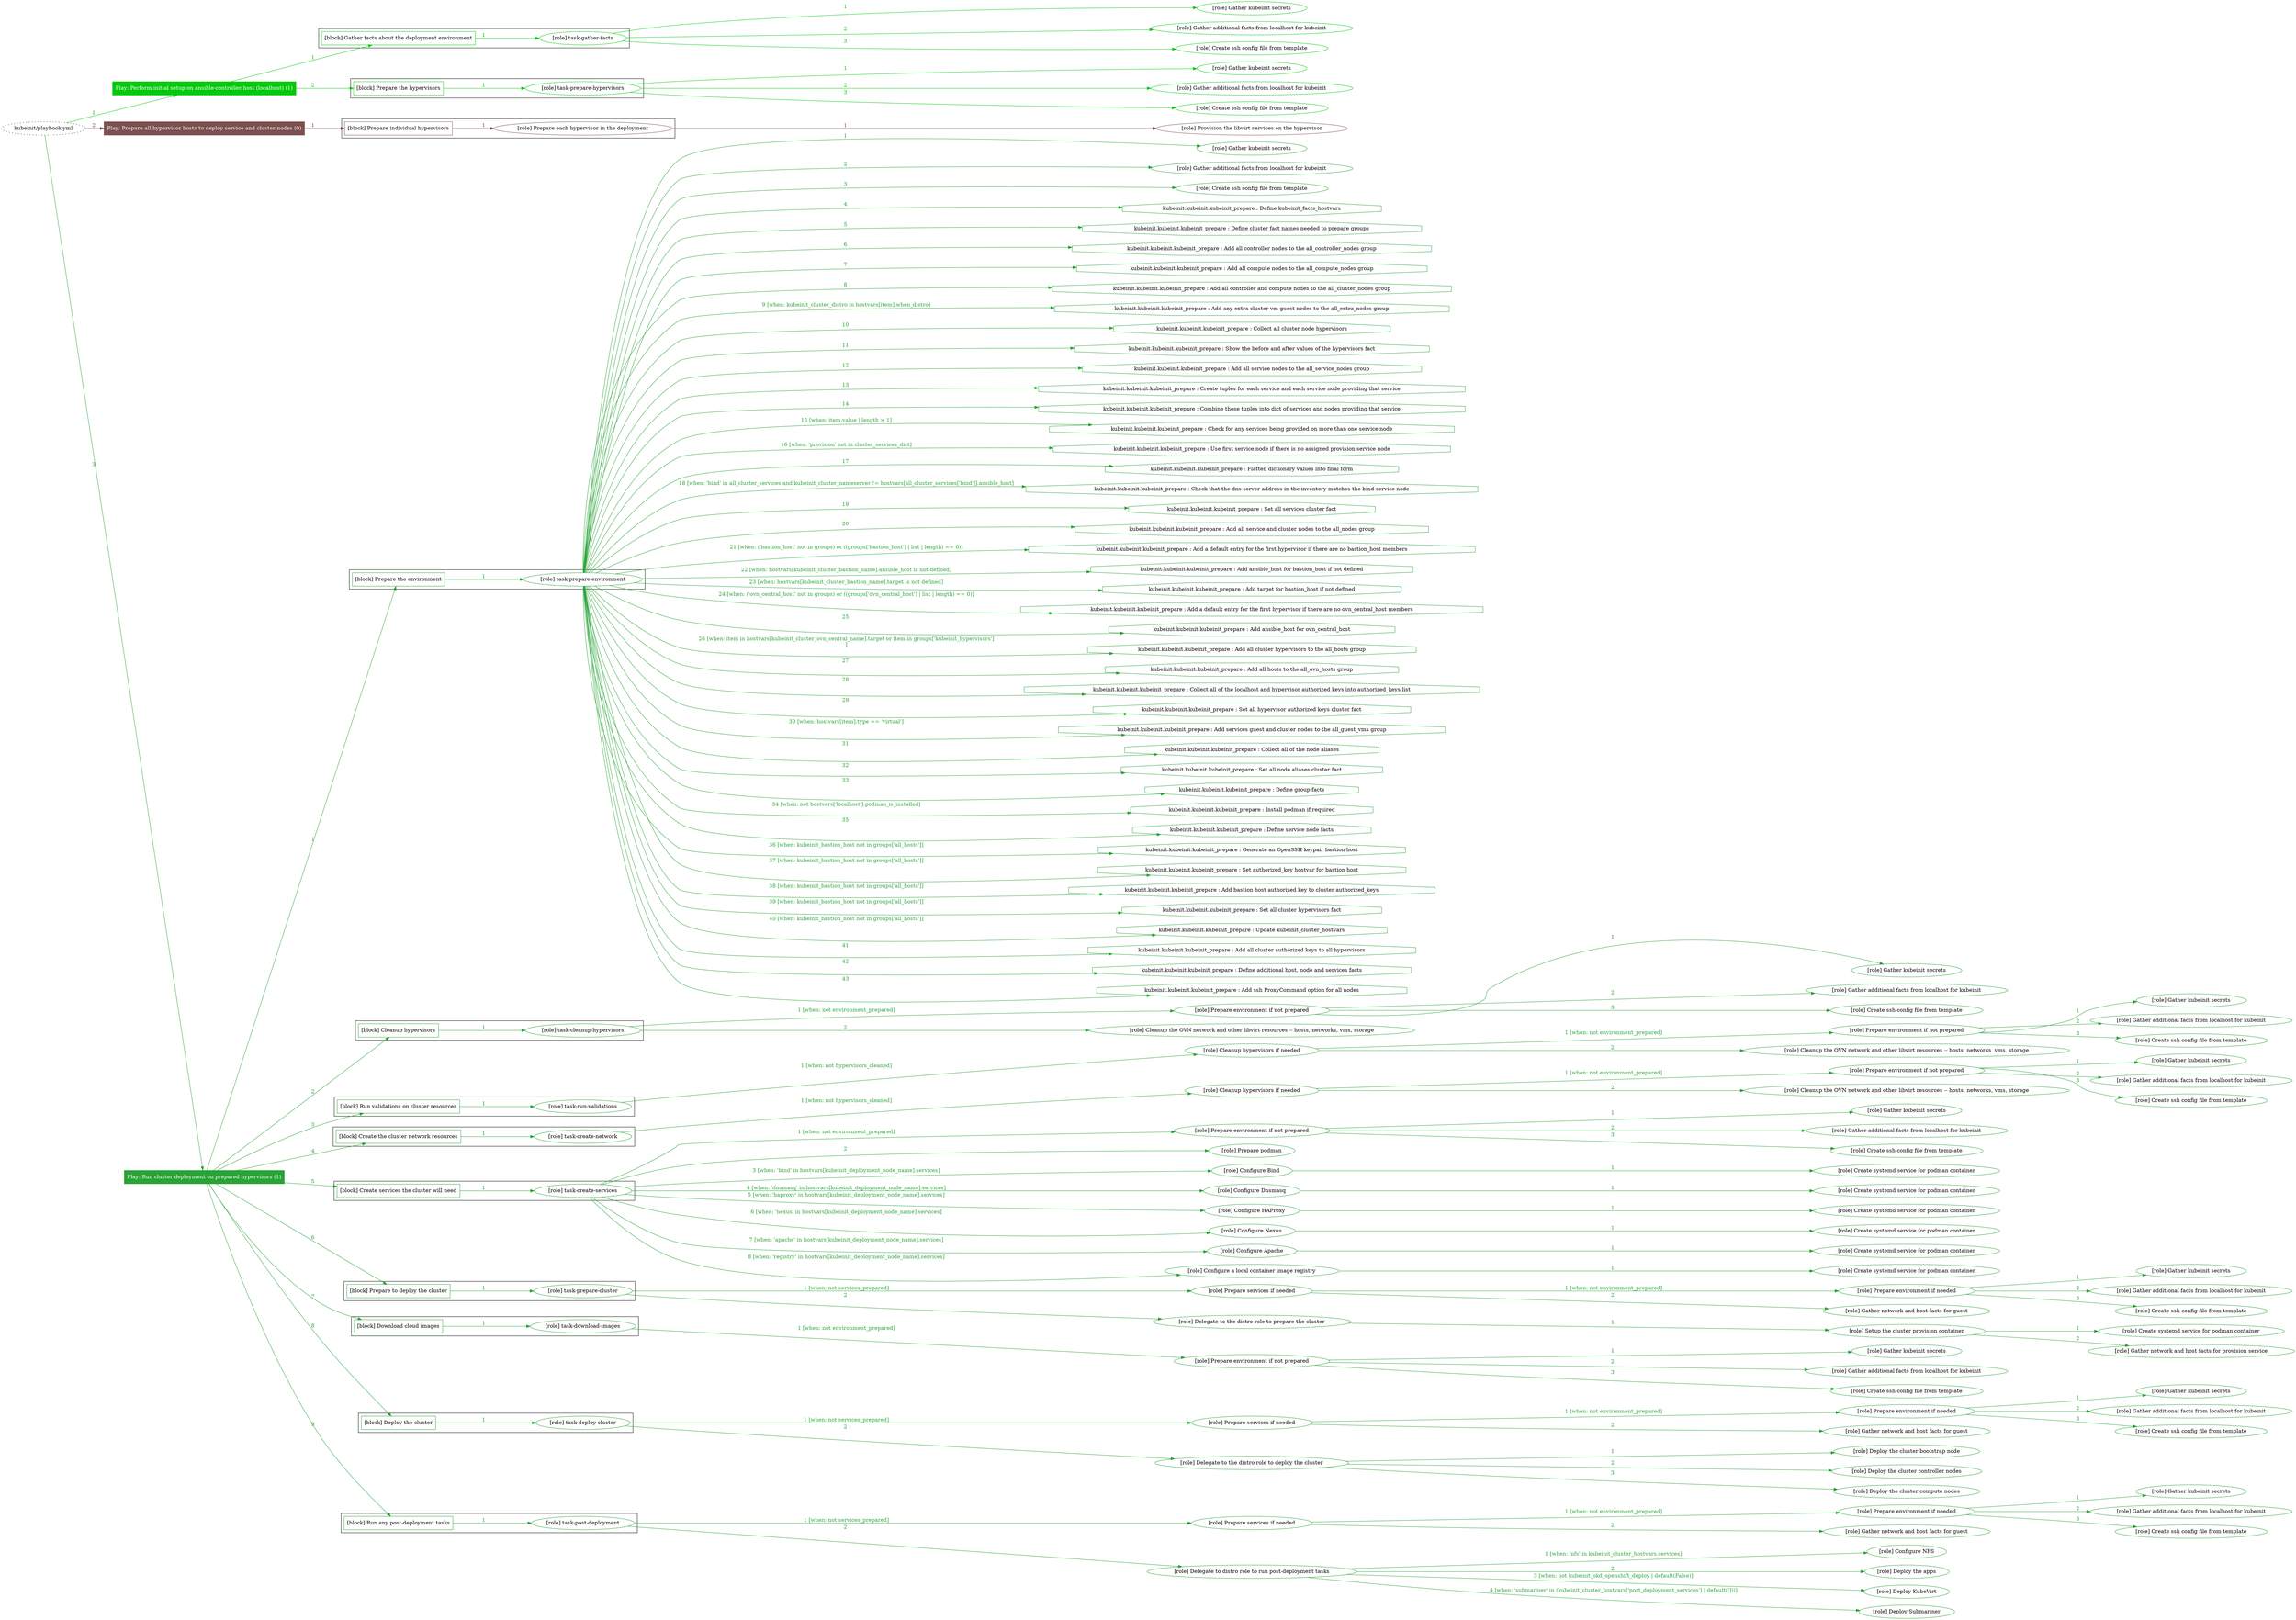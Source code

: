 digraph {
	graph [concentrate=true ordering=in rankdir=LR ratio=fill]
	edge [esep=5 sep=10]
	"kubeinit/playbook.yml" [URL="/home/runner/work/kubeinit/kubeinit/kubeinit/playbook.yml" id=playbook_bb79443c style=dotted]
	play_ca0a97fa [label="Play: Perform initial setup on ansible-controller host (localhost) (1)" URL="/home/runner/work/kubeinit/kubeinit/kubeinit/playbook.yml" color="#03c90c" fontcolor="#ffffff" id=play_ca0a97fa shape=box style=filled tooltip=localhost]
	"kubeinit/playbook.yml" -> play_ca0a97fa [label="1 " color="#03c90c" fontcolor="#03c90c" id=edge_70c64264 labeltooltip="1 " tooltip="1 "]
	subgraph "Gather kubeinit secrets" {
		role_e8d6bae4 [label="[role] Gather kubeinit secrets" URL="/home/runner/.ansible/collections/ansible_collections/kubeinit/kubeinit/roles/kubeinit_prepare/tasks/gather_kubeinit_facts.yml" color="#03c90c" id=role_e8d6bae4 tooltip="Gather kubeinit secrets"]
	}
	subgraph "Gather additional facts from localhost for kubeinit" {
		role_1bc32e95 [label="[role] Gather additional facts from localhost for kubeinit" URL="/home/runner/.ansible/collections/ansible_collections/kubeinit/kubeinit/roles/kubeinit_prepare/tasks/gather_kubeinit_facts.yml" color="#03c90c" id=role_1bc32e95 tooltip="Gather additional facts from localhost for kubeinit"]
	}
	subgraph "Create ssh config file from template" {
		role_bf62ed60 [label="[role] Create ssh config file from template" URL="/home/runner/.ansible/collections/ansible_collections/kubeinit/kubeinit/roles/kubeinit_prepare/tasks/gather_kubeinit_facts.yml" color="#03c90c" id=role_bf62ed60 tooltip="Create ssh config file from template"]
	}
	subgraph "task-gather-facts" {
		role_4476f1de [label="[role] task-gather-facts" URL="/home/runner/work/kubeinit/kubeinit/kubeinit/playbook.yml" color="#03c90c" id=role_4476f1de tooltip="task-gather-facts"]
		role_4476f1de -> role_e8d6bae4 [label="1 " color="#03c90c" fontcolor="#03c90c" id=edge_64500d91 labeltooltip="1 " tooltip="1 "]
		role_4476f1de -> role_1bc32e95 [label="2 " color="#03c90c" fontcolor="#03c90c" id=edge_0e1293d3 labeltooltip="2 " tooltip="2 "]
		role_4476f1de -> role_bf62ed60 [label="3 " color="#03c90c" fontcolor="#03c90c" id=edge_8d3e4b2b labeltooltip="3 " tooltip="3 "]
	}
	subgraph "Gather kubeinit secrets" {
		role_ce975d6d [label="[role] Gather kubeinit secrets" URL="/home/runner/.ansible/collections/ansible_collections/kubeinit/kubeinit/roles/kubeinit_prepare/tasks/gather_kubeinit_facts.yml" color="#03c90c" id=role_ce975d6d tooltip="Gather kubeinit secrets"]
	}
	subgraph "Gather additional facts from localhost for kubeinit" {
		role_754138e7 [label="[role] Gather additional facts from localhost for kubeinit" URL="/home/runner/.ansible/collections/ansible_collections/kubeinit/kubeinit/roles/kubeinit_prepare/tasks/gather_kubeinit_facts.yml" color="#03c90c" id=role_754138e7 tooltip="Gather additional facts from localhost for kubeinit"]
	}
	subgraph "Create ssh config file from template" {
		role_133dda3e [label="[role] Create ssh config file from template" URL="/home/runner/.ansible/collections/ansible_collections/kubeinit/kubeinit/roles/kubeinit_prepare/tasks/gather_kubeinit_facts.yml" color="#03c90c" id=role_133dda3e tooltip="Create ssh config file from template"]
	}
	subgraph "task-prepare-hypervisors" {
		role_0b2186ca [label="[role] task-prepare-hypervisors" URL="/home/runner/work/kubeinit/kubeinit/kubeinit/playbook.yml" color="#03c90c" id=role_0b2186ca tooltip="task-prepare-hypervisors"]
		role_0b2186ca -> role_ce975d6d [label="1 " color="#03c90c" fontcolor="#03c90c" id=edge_99da197f labeltooltip="1 " tooltip="1 "]
		role_0b2186ca -> role_754138e7 [label="2 " color="#03c90c" fontcolor="#03c90c" id=edge_327ec69e labeltooltip="2 " tooltip="2 "]
		role_0b2186ca -> role_133dda3e [label="3 " color="#03c90c" fontcolor="#03c90c" id=edge_14ff13fd labeltooltip="3 " tooltip="3 "]
	}
	subgraph "Play: Perform initial setup on ansible-controller host (localhost) (1)" {
		play_ca0a97fa -> block_373a44e6 [label=1 color="#03c90c" fontcolor="#03c90c" id=edge_23a1fc42 labeltooltip=1 tooltip=1]
		subgraph cluster_block_373a44e6 {
			block_373a44e6 [label="[block] Gather facts about the deployment environment" URL="/home/runner/work/kubeinit/kubeinit/kubeinit/playbook.yml" color="#03c90c" id=block_373a44e6 labeltooltip="Gather facts about the deployment environment" shape=box tooltip="Gather facts about the deployment environment"]
			block_373a44e6 -> role_4476f1de [label="1 " color="#03c90c" fontcolor="#03c90c" id=edge_d0647aad labeltooltip="1 " tooltip="1 "]
		}
		play_ca0a97fa -> block_36c3c0e8 [label=2 color="#03c90c" fontcolor="#03c90c" id=edge_3f060d63 labeltooltip=2 tooltip=2]
		subgraph cluster_block_36c3c0e8 {
			block_36c3c0e8 [label="[block] Prepare the hypervisors" URL="/home/runner/work/kubeinit/kubeinit/kubeinit/playbook.yml" color="#03c90c" id=block_36c3c0e8 labeltooltip="Prepare the hypervisors" shape=box tooltip="Prepare the hypervisors"]
			block_36c3c0e8 -> role_0b2186ca [label="1 " color="#03c90c" fontcolor="#03c90c" id=edge_19b0890c labeltooltip="1 " tooltip="1 "]
		}
	}
	play_fef4d386 [label="Play: Prepare all hypervisor hosts to deploy service and cluster nodes (0)" URL="/home/runner/work/kubeinit/kubeinit/kubeinit/playbook.yml" color="#7d4f4f" fontcolor="#ffffff" id=play_fef4d386 shape=box style=filled tooltip="Play: Prepare all hypervisor hosts to deploy service and cluster nodes (0)"]
	"kubeinit/playbook.yml" -> play_fef4d386 [label="2 " color="#7d4f4f" fontcolor="#7d4f4f" id=edge_1953546e labeltooltip="2 " tooltip="2 "]
	subgraph "Provision the libvirt services on the hypervisor" {
		role_205f75df [label="[role] Provision the libvirt services on the hypervisor" URL="/home/runner/.ansible/collections/ansible_collections/kubeinit/kubeinit/roles/kubeinit_prepare/tasks/prepare_hypervisor.yml" color="#7d4f4f" id=role_205f75df tooltip="Provision the libvirt services on the hypervisor"]
	}
	subgraph "Prepare each hypervisor in the deployment" {
		role_6deb9d93 [label="[role] Prepare each hypervisor in the deployment" URL="/home/runner/work/kubeinit/kubeinit/kubeinit/playbook.yml" color="#7d4f4f" id=role_6deb9d93 tooltip="Prepare each hypervisor in the deployment"]
		role_6deb9d93 -> role_205f75df [label="1 " color="#7d4f4f" fontcolor="#7d4f4f" id=edge_1ddfd036 labeltooltip="1 " tooltip="1 "]
	}
	subgraph "Play: Prepare all hypervisor hosts to deploy service and cluster nodes (0)" {
		play_fef4d386 -> block_e2f98b53 [label=1 color="#7d4f4f" fontcolor="#7d4f4f" id=edge_9d28b926 labeltooltip=1 tooltip=1]
		subgraph cluster_block_e2f98b53 {
			block_e2f98b53 [label="[block] Prepare individual hypervisors" URL="/home/runner/work/kubeinit/kubeinit/kubeinit/playbook.yml" color="#7d4f4f" id=block_e2f98b53 labeltooltip="Prepare individual hypervisors" shape=box tooltip="Prepare individual hypervisors"]
			block_e2f98b53 -> role_6deb9d93 [label="1 " color="#7d4f4f" fontcolor="#7d4f4f" id=edge_364f31d0 labeltooltip="1 " tooltip="1 "]
		}
	}
	play_2838b067 [label="Play: Run cluster deployment on prepared hypervisors (1)" URL="/home/runner/work/kubeinit/kubeinit/kubeinit/playbook.yml" color="#29a336" fontcolor="#ffffff" id=play_2838b067 shape=box style=filled tooltip=localhost]
	"kubeinit/playbook.yml" -> play_2838b067 [label="3 " color="#29a336" fontcolor="#29a336" id=edge_53894003 labeltooltip="3 " tooltip="3 "]
	subgraph "Gather kubeinit secrets" {
		role_79be1536 [label="[role] Gather kubeinit secrets" URL="/home/runner/.ansible/collections/ansible_collections/kubeinit/kubeinit/roles/kubeinit_prepare/tasks/gather_kubeinit_facts.yml" color="#29a336" id=role_79be1536 tooltip="Gather kubeinit secrets"]
	}
	subgraph "Gather additional facts from localhost for kubeinit" {
		role_28f7ffec [label="[role] Gather additional facts from localhost for kubeinit" URL="/home/runner/.ansible/collections/ansible_collections/kubeinit/kubeinit/roles/kubeinit_prepare/tasks/gather_kubeinit_facts.yml" color="#29a336" id=role_28f7ffec tooltip="Gather additional facts from localhost for kubeinit"]
	}
	subgraph "Create ssh config file from template" {
		role_30aa41c0 [label="[role] Create ssh config file from template" URL="/home/runner/.ansible/collections/ansible_collections/kubeinit/kubeinit/roles/kubeinit_prepare/tasks/gather_kubeinit_facts.yml" color="#29a336" id=role_30aa41c0 tooltip="Create ssh config file from template"]
	}
	subgraph "task-prepare-environment" {
		role_13b61aec [label="[role] task-prepare-environment" URL="/home/runner/work/kubeinit/kubeinit/kubeinit/playbook.yml" color="#29a336" id=role_13b61aec tooltip="task-prepare-environment"]
		role_13b61aec -> role_79be1536 [label="1 " color="#29a336" fontcolor="#29a336" id=edge_0c8358fa labeltooltip="1 " tooltip="1 "]
		role_13b61aec -> role_28f7ffec [label="2 " color="#29a336" fontcolor="#29a336" id=edge_5fe3b3c8 labeltooltip="2 " tooltip="2 "]
		role_13b61aec -> role_30aa41c0 [label="3 " color="#29a336" fontcolor="#29a336" id=edge_3ed2dedb labeltooltip="3 " tooltip="3 "]
		task_278a0d9f [label="kubeinit.kubeinit.kubeinit_prepare : Define kubeinit_facts_hostvars" URL="/home/runner/.ansible/collections/ansible_collections/kubeinit/kubeinit/roles/kubeinit_prepare/tasks/main.yml" color="#29a336" id=task_278a0d9f shape=octagon tooltip="kubeinit.kubeinit.kubeinit_prepare : Define kubeinit_facts_hostvars"]
		role_13b61aec -> task_278a0d9f [label="4 " color="#29a336" fontcolor="#29a336" id=edge_6931a3da labeltooltip="4 " tooltip="4 "]
		task_b69be9a4 [label="kubeinit.kubeinit.kubeinit_prepare : Define cluster fact names needed to prepare groups" URL="/home/runner/.ansible/collections/ansible_collections/kubeinit/kubeinit/roles/kubeinit_prepare/tasks/main.yml" color="#29a336" id=task_b69be9a4 shape=octagon tooltip="kubeinit.kubeinit.kubeinit_prepare : Define cluster fact names needed to prepare groups"]
		role_13b61aec -> task_b69be9a4 [label="5 " color="#29a336" fontcolor="#29a336" id=edge_39891ee6 labeltooltip="5 " tooltip="5 "]
		task_30ebb413 [label="kubeinit.kubeinit.kubeinit_prepare : Add all controller nodes to the all_controller_nodes group" URL="/home/runner/.ansible/collections/ansible_collections/kubeinit/kubeinit/roles/kubeinit_prepare/tasks/prepare_groups.yml" color="#29a336" id=task_30ebb413 shape=octagon tooltip="kubeinit.kubeinit.kubeinit_prepare : Add all controller nodes to the all_controller_nodes group"]
		role_13b61aec -> task_30ebb413 [label="6 " color="#29a336" fontcolor="#29a336" id=edge_0f2eda3f labeltooltip="6 " tooltip="6 "]
		task_96862fe0 [label="kubeinit.kubeinit.kubeinit_prepare : Add all compute nodes to the all_compute_nodes group" URL="/home/runner/.ansible/collections/ansible_collections/kubeinit/kubeinit/roles/kubeinit_prepare/tasks/prepare_groups.yml" color="#29a336" id=task_96862fe0 shape=octagon tooltip="kubeinit.kubeinit.kubeinit_prepare : Add all compute nodes to the all_compute_nodes group"]
		role_13b61aec -> task_96862fe0 [label="7 " color="#29a336" fontcolor="#29a336" id=edge_e085f8cb labeltooltip="7 " tooltip="7 "]
		task_9fb05966 [label="kubeinit.kubeinit.kubeinit_prepare : Add all controller and compute nodes to the all_cluster_nodes group" URL="/home/runner/.ansible/collections/ansible_collections/kubeinit/kubeinit/roles/kubeinit_prepare/tasks/prepare_groups.yml" color="#29a336" id=task_9fb05966 shape=octagon tooltip="kubeinit.kubeinit.kubeinit_prepare : Add all controller and compute nodes to the all_cluster_nodes group"]
		role_13b61aec -> task_9fb05966 [label="8 " color="#29a336" fontcolor="#29a336" id=edge_180400ff labeltooltip="8 " tooltip="8 "]
		task_20eff22d [label="kubeinit.kubeinit.kubeinit_prepare : Add any extra cluster vm guest nodes to the all_extra_nodes group" URL="/home/runner/.ansible/collections/ansible_collections/kubeinit/kubeinit/roles/kubeinit_prepare/tasks/prepare_groups.yml" color="#29a336" id=task_20eff22d shape=octagon tooltip="kubeinit.kubeinit.kubeinit_prepare : Add any extra cluster vm guest nodes to the all_extra_nodes group"]
		role_13b61aec -> task_20eff22d [label="9 [when: kubeinit_cluster_distro in hostvars[item].when_distro]" color="#29a336" fontcolor="#29a336" id=edge_d59d2b2d labeltooltip="9 [when: kubeinit_cluster_distro in hostvars[item].when_distro]" tooltip="9 [when: kubeinit_cluster_distro in hostvars[item].when_distro]"]
		task_d2c1ec69 [label="kubeinit.kubeinit.kubeinit_prepare : Collect all cluster node hypervisors" URL="/home/runner/.ansible/collections/ansible_collections/kubeinit/kubeinit/roles/kubeinit_prepare/tasks/prepare_groups.yml" color="#29a336" id=task_d2c1ec69 shape=octagon tooltip="kubeinit.kubeinit.kubeinit_prepare : Collect all cluster node hypervisors"]
		role_13b61aec -> task_d2c1ec69 [label="10 " color="#29a336" fontcolor="#29a336" id=edge_b62067c0 labeltooltip="10 " tooltip="10 "]
		task_80c6558a [label="kubeinit.kubeinit.kubeinit_prepare : Show the before and after values of the hypervisors fact" URL="/home/runner/.ansible/collections/ansible_collections/kubeinit/kubeinit/roles/kubeinit_prepare/tasks/prepare_groups.yml" color="#29a336" id=task_80c6558a shape=octagon tooltip="kubeinit.kubeinit.kubeinit_prepare : Show the before and after values of the hypervisors fact"]
		role_13b61aec -> task_80c6558a [label="11 " color="#29a336" fontcolor="#29a336" id=edge_cd699f35 labeltooltip="11 " tooltip="11 "]
		task_bbf8d8e2 [label="kubeinit.kubeinit.kubeinit_prepare : Add all service nodes to the all_service_nodes group" URL="/home/runner/.ansible/collections/ansible_collections/kubeinit/kubeinit/roles/kubeinit_prepare/tasks/prepare_groups.yml" color="#29a336" id=task_bbf8d8e2 shape=octagon tooltip="kubeinit.kubeinit.kubeinit_prepare : Add all service nodes to the all_service_nodes group"]
		role_13b61aec -> task_bbf8d8e2 [label="12 " color="#29a336" fontcolor="#29a336" id=edge_a09d7735 labeltooltip="12 " tooltip="12 "]
		task_1c15ed5c [label="kubeinit.kubeinit.kubeinit_prepare : Create tuples for each service and each service node providing that service" URL="/home/runner/.ansible/collections/ansible_collections/kubeinit/kubeinit/roles/kubeinit_prepare/tasks/prepare_groups.yml" color="#29a336" id=task_1c15ed5c shape=octagon tooltip="kubeinit.kubeinit.kubeinit_prepare : Create tuples for each service and each service node providing that service"]
		role_13b61aec -> task_1c15ed5c [label="13 " color="#29a336" fontcolor="#29a336" id=edge_a2230f9e labeltooltip="13 " tooltip="13 "]
		task_8cce6b37 [label="kubeinit.kubeinit.kubeinit_prepare : Combine those tuples into dict of services and nodes providing that service" URL="/home/runner/.ansible/collections/ansible_collections/kubeinit/kubeinit/roles/kubeinit_prepare/tasks/prepare_groups.yml" color="#29a336" id=task_8cce6b37 shape=octagon tooltip="kubeinit.kubeinit.kubeinit_prepare : Combine those tuples into dict of services and nodes providing that service"]
		role_13b61aec -> task_8cce6b37 [label="14 " color="#29a336" fontcolor="#29a336" id=edge_f3dd8165 labeltooltip="14 " tooltip="14 "]
		task_65b9c425 [label="kubeinit.kubeinit.kubeinit_prepare : Check for any services being provided on more than one service node" URL="/home/runner/.ansible/collections/ansible_collections/kubeinit/kubeinit/roles/kubeinit_prepare/tasks/prepare_groups.yml" color="#29a336" id=task_65b9c425 shape=octagon tooltip="kubeinit.kubeinit.kubeinit_prepare : Check for any services being provided on more than one service node"]
		role_13b61aec -> task_65b9c425 [label="15 [when: item.value | length > 1]" color="#29a336" fontcolor="#29a336" id=edge_fa159eb2 labeltooltip="15 [when: item.value | length > 1]" tooltip="15 [when: item.value | length > 1]"]
		task_5475415b [label="kubeinit.kubeinit.kubeinit_prepare : Use first service node if there is no assigned provision service node" URL="/home/runner/.ansible/collections/ansible_collections/kubeinit/kubeinit/roles/kubeinit_prepare/tasks/prepare_groups.yml" color="#29a336" id=task_5475415b shape=octagon tooltip="kubeinit.kubeinit.kubeinit_prepare : Use first service node if there is no assigned provision service node"]
		role_13b61aec -> task_5475415b [label="16 [when: 'provision' not in cluster_services_dict]" color="#29a336" fontcolor="#29a336" id=edge_eaaeda14 labeltooltip="16 [when: 'provision' not in cluster_services_dict]" tooltip="16 [when: 'provision' not in cluster_services_dict]"]
		task_8903fc32 [label="kubeinit.kubeinit.kubeinit_prepare : Flatten dictionary values into final form" URL="/home/runner/.ansible/collections/ansible_collections/kubeinit/kubeinit/roles/kubeinit_prepare/tasks/prepare_groups.yml" color="#29a336" id=task_8903fc32 shape=octagon tooltip="kubeinit.kubeinit.kubeinit_prepare : Flatten dictionary values into final form"]
		role_13b61aec -> task_8903fc32 [label="17 " color="#29a336" fontcolor="#29a336" id=edge_b3bd17ba labeltooltip="17 " tooltip="17 "]
		task_3ed30ca3 [label="kubeinit.kubeinit.kubeinit_prepare : Check that the dns server address in the inventory matches the bind service node" URL="/home/runner/.ansible/collections/ansible_collections/kubeinit/kubeinit/roles/kubeinit_prepare/tasks/prepare_groups.yml" color="#29a336" id=task_3ed30ca3 shape=octagon tooltip="kubeinit.kubeinit.kubeinit_prepare : Check that the dns server address in the inventory matches the bind service node"]
		role_13b61aec -> task_3ed30ca3 [label="18 [when: 'bind' in all_cluster_services and kubeinit_cluster_nameserver != hostvars[all_cluster_services['bind']].ansible_host]" color="#29a336" fontcolor="#29a336" id=edge_4283decf labeltooltip="18 [when: 'bind' in all_cluster_services and kubeinit_cluster_nameserver != hostvars[all_cluster_services['bind']].ansible_host]" tooltip="18 [when: 'bind' in all_cluster_services and kubeinit_cluster_nameserver != hostvars[all_cluster_services['bind']].ansible_host]"]
		task_d43bdca7 [label="kubeinit.kubeinit.kubeinit_prepare : Set all services cluster fact" URL="/home/runner/.ansible/collections/ansible_collections/kubeinit/kubeinit/roles/kubeinit_prepare/tasks/prepare_groups.yml" color="#29a336" id=task_d43bdca7 shape=octagon tooltip="kubeinit.kubeinit.kubeinit_prepare : Set all services cluster fact"]
		role_13b61aec -> task_d43bdca7 [label="19 " color="#29a336" fontcolor="#29a336" id=edge_165e3b3f labeltooltip="19 " tooltip="19 "]
		task_cc8c9e12 [label="kubeinit.kubeinit.kubeinit_prepare : Add all service and cluster nodes to the all_nodes group" URL="/home/runner/.ansible/collections/ansible_collections/kubeinit/kubeinit/roles/kubeinit_prepare/tasks/prepare_groups.yml" color="#29a336" id=task_cc8c9e12 shape=octagon tooltip="kubeinit.kubeinit.kubeinit_prepare : Add all service and cluster nodes to the all_nodes group"]
		role_13b61aec -> task_cc8c9e12 [label="20 " color="#29a336" fontcolor="#29a336" id=edge_4baadc18 labeltooltip="20 " tooltip="20 "]
		task_8354c2da [label="kubeinit.kubeinit.kubeinit_prepare : Add a default entry for the first hypervisor if there are no bastion_host members" URL="/home/runner/.ansible/collections/ansible_collections/kubeinit/kubeinit/roles/kubeinit_prepare/tasks/prepare_groups.yml" color="#29a336" id=task_8354c2da shape=octagon tooltip="kubeinit.kubeinit.kubeinit_prepare : Add a default entry for the first hypervisor if there are no bastion_host members"]
		role_13b61aec -> task_8354c2da [label="21 [when: ('bastion_host' not in groups) or ((groups['bastion_host'] | list | length) == 0)]" color="#29a336" fontcolor="#29a336" id=edge_f50433c6 labeltooltip="21 [when: ('bastion_host' not in groups) or ((groups['bastion_host'] | list | length) == 0)]" tooltip="21 [when: ('bastion_host' not in groups) or ((groups['bastion_host'] | list | length) == 0)]"]
		task_49485089 [label="kubeinit.kubeinit.kubeinit_prepare : Add ansible_host for bastion_host if not defined" URL="/home/runner/.ansible/collections/ansible_collections/kubeinit/kubeinit/roles/kubeinit_prepare/tasks/prepare_groups.yml" color="#29a336" id=task_49485089 shape=octagon tooltip="kubeinit.kubeinit.kubeinit_prepare : Add ansible_host for bastion_host if not defined"]
		role_13b61aec -> task_49485089 [label="22 [when: hostvars[kubeinit_cluster_bastion_name].ansible_host is not defined]" color="#29a336" fontcolor="#29a336" id=edge_80825382 labeltooltip="22 [when: hostvars[kubeinit_cluster_bastion_name].ansible_host is not defined]" tooltip="22 [when: hostvars[kubeinit_cluster_bastion_name].ansible_host is not defined]"]
		task_2d088d7d [label="kubeinit.kubeinit.kubeinit_prepare : Add target for bastion_host if not defined" URL="/home/runner/.ansible/collections/ansible_collections/kubeinit/kubeinit/roles/kubeinit_prepare/tasks/prepare_groups.yml" color="#29a336" id=task_2d088d7d shape=octagon tooltip="kubeinit.kubeinit.kubeinit_prepare : Add target for bastion_host if not defined"]
		role_13b61aec -> task_2d088d7d [label="23 [when: hostvars[kubeinit_cluster_bastion_name].target is not defined]" color="#29a336" fontcolor="#29a336" id=edge_4bafa312 labeltooltip="23 [when: hostvars[kubeinit_cluster_bastion_name].target is not defined]" tooltip="23 [when: hostvars[kubeinit_cluster_bastion_name].target is not defined]"]
		task_8a38c23f [label="kubeinit.kubeinit.kubeinit_prepare : Add a default entry for the first hypervisor if there are no ovn_central_host members" URL="/home/runner/.ansible/collections/ansible_collections/kubeinit/kubeinit/roles/kubeinit_prepare/tasks/prepare_groups.yml" color="#29a336" id=task_8a38c23f shape=octagon tooltip="kubeinit.kubeinit.kubeinit_prepare : Add a default entry for the first hypervisor if there are no ovn_central_host members"]
		role_13b61aec -> task_8a38c23f [label="24 [when: ('ovn_central_host' not in groups) or ((groups['ovn_central_host'] | list | length) == 0)]" color="#29a336" fontcolor="#29a336" id=edge_70e5153d labeltooltip="24 [when: ('ovn_central_host' not in groups) or ((groups['ovn_central_host'] | list | length) == 0)]" tooltip="24 [when: ('ovn_central_host' not in groups) or ((groups['ovn_central_host'] | list | length) == 0)]"]
		task_01df8aa2 [label="kubeinit.kubeinit.kubeinit_prepare : Add ansible_host for ovn_central_host" URL="/home/runner/.ansible/collections/ansible_collections/kubeinit/kubeinit/roles/kubeinit_prepare/tasks/prepare_groups.yml" color="#29a336" id=task_01df8aa2 shape=octagon tooltip="kubeinit.kubeinit.kubeinit_prepare : Add ansible_host for ovn_central_host"]
		role_13b61aec -> task_01df8aa2 [label="25 " color="#29a336" fontcolor="#29a336" id=edge_5e3f53ef labeltooltip="25 " tooltip="25 "]
		task_9cb109c6 [label="kubeinit.kubeinit.kubeinit_prepare : Add all cluster hypervisors to the all_hosts group" URL="/home/runner/.ansible/collections/ansible_collections/kubeinit/kubeinit/roles/kubeinit_prepare/tasks/prepare_groups.yml" color="#29a336" id=task_9cb109c6 shape=octagon tooltip="kubeinit.kubeinit.kubeinit_prepare : Add all cluster hypervisors to the all_hosts group"]
		role_13b61aec -> task_9cb109c6 [label="26 [when: item in hostvars[kubeinit_cluster_ovn_central_name].target or item in groups['kubeinit_hypervisors']
]" color="#29a336" fontcolor="#29a336" id=edge_fb0c7ad5 labeltooltip="26 [when: item in hostvars[kubeinit_cluster_ovn_central_name].target or item in groups['kubeinit_hypervisors']
]" tooltip="26 [when: item in hostvars[kubeinit_cluster_ovn_central_name].target or item in groups['kubeinit_hypervisors']
]"]
		task_85af6993 [label="kubeinit.kubeinit.kubeinit_prepare : Add all hosts to the all_ovn_hosts group" URL="/home/runner/.ansible/collections/ansible_collections/kubeinit/kubeinit/roles/kubeinit_prepare/tasks/prepare_groups.yml" color="#29a336" id=task_85af6993 shape=octagon tooltip="kubeinit.kubeinit.kubeinit_prepare : Add all hosts to the all_ovn_hosts group"]
		role_13b61aec -> task_85af6993 [label="27 " color="#29a336" fontcolor="#29a336" id=edge_ec9a20a6 labeltooltip="27 " tooltip="27 "]
		task_d132d612 [label="kubeinit.kubeinit.kubeinit_prepare : Collect all of the localhost and hypervisor authorized keys into authorized_keys list" URL="/home/runner/.ansible/collections/ansible_collections/kubeinit/kubeinit/roles/kubeinit_prepare/tasks/prepare_groups.yml" color="#29a336" id=task_d132d612 shape=octagon tooltip="kubeinit.kubeinit.kubeinit_prepare : Collect all of the localhost and hypervisor authorized keys into authorized_keys list"]
		role_13b61aec -> task_d132d612 [label="28 " color="#29a336" fontcolor="#29a336" id=edge_3aef2211 labeltooltip="28 " tooltip="28 "]
		task_cb942183 [label="kubeinit.kubeinit.kubeinit_prepare : Set all hypervisor authorized keys cluster fact" URL="/home/runner/.ansible/collections/ansible_collections/kubeinit/kubeinit/roles/kubeinit_prepare/tasks/prepare_groups.yml" color="#29a336" id=task_cb942183 shape=octagon tooltip="kubeinit.kubeinit.kubeinit_prepare : Set all hypervisor authorized keys cluster fact"]
		role_13b61aec -> task_cb942183 [label="29 " color="#29a336" fontcolor="#29a336" id=edge_128590ef labeltooltip="29 " tooltip="29 "]
		task_c2873e1e [label="kubeinit.kubeinit.kubeinit_prepare : Add services guest and cluster nodes to the all_guest_vms group" URL="/home/runner/.ansible/collections/ansible_collections/kubeinit/kubeinit/roles/kubeinit_prepare/tasks/prepare_groups.yml" color="#29a336" id=task_c2873e1e shape=octagon tooltip="kubeinit.kubeinit.kubeinit_prepare : Add services guest and cluster nodes to the all_guest_vms group"]
		role_13b61aec -> task_c2873e1e [label="30 [when: hostvars[item].type == 'virtual']" color="#29a336" fontcolor="#29a336" id=edge_26a520c2 labeltooltip="30 [when: hostvars[item].type == 'virtual']" tooltip="30 [when: hostvars[item].type == 'virtual']"]
		task_942c4936 [label="kubeinit.kubeinit.kubeinit_prepare : Collect all of the node aliases" URL="/home/runner/.ansible/collections/ansible_collections/kubeinit/kubeinit/roles/kubeinit_prepare/tasks/prepare_groups.yml" color="#29a336" id=task_942c4936 shape=octagon tooltip="kubeinit.kubeinit.kubeinit_prepare : Collect all of the node aliases"]
		role_13b61aec -> task_942c4936 [label="31 " color="#29a336" fontcolor="#29a336" id=edge_d5a91f8a labeltooltip="31 " tooltip="31 "]
		task_59033df5 [label="kubeinit.kubeinit.kubeinit_prepare : Set all node aliases cluster fact" URL="/home/runner/.ansible/collections/ansible_collections/kubeinit/kubeinit/roles/kubeinit_prepare/tasks/prepare_groups.yml" color="#29a336" id=task_59033df5 shape=octagon tooltip="kubeinit.kubeinit.kubeinit_prepare : Set all node aliases cluster fact"]
		role_13b61aec -> task_59033df5 [label="32 " color="#29a336" fontcolor="#29a336" id=edge_444c0be8 labeltooltip="32 " tooltip="32 "]
		task_d15eff36 [label="kubeinit.kubeinit.kubeinit_prepare : Define group facts" URL="/home/runner/.ansible/collections/ansible_collections/kubeinit/kubeinit/roles/kubeinit_prepare/tasks/main.yml" color="#29a336" id=task_d15eff36 shape=octagon tooltip="kubeinit.kubeinit.kubeinit_prepare : Define group facts"]
		role_13b61aec -> task_d15eff36 [label="33 " color="#29a336" fontcolor="#29a336" id=edge_5ec9188d labeltooltip="33 " tooltip="33 "]
		task_f96ffd54 [label="kubeinit.kubeinit.kubeinit_prepare : Install podman if required" URL="/home/runner/.ansible/collections/ansible_collections/kubeinit/kubeinit/roles/kubeinit_prepare/tasks/main.yml" color="#29a336" id=task_f96ffd54 shape=octagon tooltip="kubeinit.kubeinit.kubeinit_prepare : Install podman if required"]
		role_13b61aec -> task_f96ffd54 [label="34 [when: not hostvars['localhost'].podman_is_installed]" color="#29a336" fontcolor="#29a336" id=edge_b45601e2 labeltooltip="34 [when: not hostvars['localhost'].podman_is_installed]" tooltip="34 [when: not hostvars['localhost'].podman_is_installed]"]
		task_d3397911 [label="kubeinit.kubeinit.kubeinit_prepare : Define service node facts" URL="/home/runner/.ansible/collections/ansible_collections/kubeinit/kubeinit/roles/kubeinit_prepare/tasks/main.yml" color="#29a336" id=task_d3397911 shape=octagon tooltip="kubeinit.kubeinit.kubeinit_prepare : Define service node facts"]
		role_13b61aec -> task_d3397911 [label="35 " color="#29a336" fontcolor="#29a336" id=edge_5de04ab2 labeltooltip="35 " tooltip="35 "]
		task_4db33e06 [label="kubeinit.kubeinit.kubeinit_prepare : Generate an OpenSSH keypair bastion host" URL="/home/runner/.ansible/collections/ansible_collections/kubeinit/kubeinit/roles/kubeinit_prepare/tasks/main.yml" color="#29a336" id=task_4db33e06 shape=octagon tooltip="kubeinit.kubeinit.kubeinit_prepare : Generate an OpenSSH keypair bastion host"]
		role_13b61aec -> task_4db33e06 [label="36 [when: kubeinit_bastion_host not in groups['all_hosts']]" color="#29a336" fontcolor="#29a336" id=edge_5dce182d labeltooltip="36 [when: kubeinit_bastion_host not in groups['all_hosts']]" tooltip="36 [when: kubeinit_bastion_host not in groups['all_hosts']]"]
		task_152e8ee1 [label="kubeinit.kubeinit.kubeinit_prepare : Set authorized_key hostvar for bastion host" URL="/home/runner/.ansible/collections/ansible_collections/kubeinit/kubeinit/roles/kubeinit_prepare/tasks/main.yml" color="#29a336" id=task_152e8ee1 shape=octagon tooltip="kubeinit.kubeinit.kubeinit_prepare : Set authorized_key hostvar for bastion host"]
		role_13b61aec -> task_152e8ee1 [label="37 [when: kubeinit_bastion_host not in groups['all_hosts']]" color="#29a336" fontcolor="#29a336" id=edge_0b1c38f7 labeltooltip="37 [when: kubeinit_bastion_host not in groups['all_hosts']]" tooltip="37 [when: kubeinit_bastion_host not in groups['all_hosts']]"]
		task_f57cadb5 [label="kubeinit.kubeinit.kubeinit_prepare : Add bastion host authorized key to cluster authorized_keys" URL="/home/runner/.ansible/collections/ansible_collections/kubeinit/kubeinit/roles/kubeinit_prepare/tasks/main.yml" color="#29a336" id=task_f57cadb5 shape=octagon tooltip="kubeinit.kubeinit.kubeinit_prepare : Add bastion host authorized key to cluster authorized_keys"]
		role_13b61aec -> task_f57cadb5 [label="38 [when: kubeinit_bastion_host not in groups['all_hosts']]" color="#29a336" fontcolor="#29a336" id=edge_c8ea24c2 labeltooltip="38 [when: kubeinit_bastion_host not in groups['all_hosts']]" tooltip="38 [when: kubeinit_bastion_host not in groups['all_hosts']]"]
		task_c515fd48 [label="kubeinit.kubeinit.kubeinit_prepare : Set all cluster hypervisors fact" URL="/home/runner/.ansible/collections/ansible_collections/kubeinit/kubeinit/roles/kubeinit_prepare/tasks/main.yml" color="#29a336" id=task_c515fd48 shape=octagon tooltip="kubeinit.kubeinit.kubeinit_prepare : Set all cluster hypervisors fact"]
		role_13b61aec -> task_c515fd48 [label="39 [when: kubeinit_bastion_host not in groups['all_hosts']]" color="#29a336" fontcolor="#29a336" id=edge_908c0353 labeltooltip="39 [when: kubeinit_bastion_host not in groups['all_hosts']]" tooltip="39 [when: kubeinit_bastion_host not in groups['all_hosts']]"]
		task_06b0c237 [label="kubeinit.kubeinit.kubeinit_prepare : Update kubeinit_cluster_hostvars" URL="/home/runner/.ansible/collections/ansible_collections/kubeinit/kubeinit/roles/kubeinit_prepare/tasks/main.yml" color="#29a336" id=task_06b0c237 shape=octagon tooltip="kubeinit.kubeinit.kubeinit_prepare : Update kubeinit_cluster_hostvars"]
		role_13b61aec -> task_06b0c237 [label="40 [when: kubeinit_bastion_host not in groups['all_hosts']]" color="#29a336" fontcolor="#29a336" id=edge_5b5eccaf labeltooltip="40 [when: kubeinit_bastion_host not in groups['all_hosts']]" tooltip="40 [when: kubeinit_bastion_host not in groups['all_hosts']]"]
		task_9fd18fa3 [label="kubeinit.kubeinit.kubeinit_prepare : Add all cluster authorized keys to all hypervisors" URL="/home/runner/.ansible/collections/ansible_collections/kubeinit/kubeinit/roles/kubeinit_prepare/tasks/main.yml" color="#29a336" id=task_9fd18fa3 shape=octagon tooltip="kubeinit.kubeinit.kubeinit_prepare : Add all cluster authorized keys to all hypervisors"]
		role_13b61aec -> task_9fd18fa3 [label="41 " color="#29a336" fontcolor="#29a336" id=edge_c305c10c labeltooltip="41 " tooltip="41 "]
		task_37a73ebf [label="kubeinit.kubeinit.kubeinit_prepare : Define additional host, node and services facts" URL="/home/runner/.ansible/collections/ansible_collections/kubeinit/kubeinit/roles/kubeinit_prepare/tasks/main.yml" color="#29a336" id=task_37a73ebf shape=octagon tooltip="kubeinit.kubeinit.kubeinit_prepare : Define additional host, node and services facts"]
		role_13b61aec -> task_37a73ebf [label="42 " color="#29a336" fontcolor="#29a336" id=edge_ecf20968 labeltooltip="42 " tooltip="42 "]
		task_ee73e799 [label="kubeinit.kubeinit.kubeinit_prepare : Add ssh ProxyCommand option for all nodes" URL="/home/runner/.ansible/collections/ansible_collections/kubeinit/kubeinit/roles/kubeinit_prepare/tasks/main.yml" color="#29a336" id=task_ee73e799 shape=octagon tooltip="kubeinit.kubeinit.kubeinit_prepare : Add ssh ProxyCommand option for all nodes"]
		role_13b61aec -> task_ee73e799 [label="43 " color="#29a336" fontcolor="#29a336" id=edge_c900492c labeltooltip="43 " tooltip="43 "]
	}
	subgraph "Gather kubeinit secrets" {
		role_76710c3e [label="[role] Gather kubeinit secrets" URL="/home/runner/.ansible/collections/ansible_collections/kubeinit/kubeinit/roles/kubeinit_prepare/tasks/gather_kubeinit_facts.yml" color="#29a336" id=role_76710c3e tooltip="Gather kubeinit secrets"]
	}
	subgraph "Gather additional facts from localhost for kubeinit" {
		role_c5aef623 [label="[role] Gather additional facts from localhost for kubeinit" URL="/home/runner/.ansible/collections/ansible_collections/kubeinit/kubeinit/roles/kubeinit_prepare/tasks/gather_kubeinit_facts.yml" color="#29a336" id=role_c5aef623 tooltip="Gather additional facts from localhost for kubeinit"]
	}
	subgraph "Create ssh config file from template" {
		role_f8b9e524 [label="[role] Create ssh config file from template" URL="/home/runner/.ansible/collections/ansible_collections/kubeinit/kubeinit/roles/kubeinit_prepare/tasks/gather_kubeinit_facts.yml" color="#29a336" id=role_f8b9e524 tooltip="Create ssh config file from template"]
	}
	subgraph "Prepare environment if not prepared" {
		role_400fbad3 [label="[role] Prepare environment if not prepared" URL="/home/runner/.ansible/collections/ansible_collections/kubeinit/kubeinit/roles/kubeinit_prepare/tasks/cleanup_hypervisors.yml" color="#29a336" id=role_400fbad3 tooltip="Prepare environment if not prepared"]
		role_400fbad3 -> role_76710c3e [label="1 " color="#29a336" fontcolor="#29a336" id=edge_6a0b6b0e labeltooltip="1 " tooltip="1 "]
		role_400fbad3 -> role_c5aef623 [label="2 " color="#29a336" fontcolor="#29a336" id=edge_2c062ec3 labeltooltip="2 " tooltip="2 "]
		role_400fbad3 -> role_f8b9e524 [label="3 " color="#29a336" fontcolor="#29a336" id=edge_e323600e labeltooltip="3 " tooltip="3 "]
	}
	subgraph "Cleanup the OVN network and other libvirt resources -- hosts, networks, vms, storage" {
		role_992a78ca [label="[role] Cleanup the OVN network and other libvirt resources -- hosts, networks, vms, storage" URL="/home/runner/.ansible/collections/ansible_collections/kubeinit/kubeinit/roles/kubeinit_prepare/tasks/cleanup_hypervisors.yml" color="#29a336" id=role_992a78ca tooltip="Cleanup the OVN network and other libvirt resources -- hosts, networks, vms, storage"]
	}
	subgraph "task-cleanup-hypervisors" {
		role_ad9de0c5 [label="[role] task-cleanup-hypervisors" URL="/home/runner/work/kubeinit/kubeinit/kubeinit/playbook.yml" color="#29a336" id=role_ad9de0c5 tooltip="task-cleanup-hypervisors"]
		role_ad9de0c5 -> role_400fbad3 [label="1 [when: not environment_prepared]" color="#29a336" fontcolor="#29a336" id=edge_d4361dfd labeltooltip="1 [when: not environment_prepared]" tooltip="1 [when: not environment_prepared]"]
		role_ad9de0c5 -> role_992a78ca [label="2 " color="#29a336" fontcolor="#29a336" id=edge_62e4a744 labeltooltip="2 " tooltip="2 "]
	}
	subgraph "Gather kubeinit secrets" {
		role_e510d4c9 [label="[role] Gather kubeinit secrets" URL="/home/runner/.ansible/collections/ansible_collections/kubeinit/kubeinit/roles/kubeinit_prepare/tasks/gather_kubeinit_facts.yml" color="#29a336" id=role_e510d4c9 tooltip="Gather kubeinit secrets"]
	}
	subgraph "Gather additional facts from localhost for kubeinit" {
		role_ce96b376 [label="[role] Gather additional facts from localhost for kubeinit" URL="/home/runner/.ansible/collections/ansible_collections/kubeinit/kubeinit/roles/kubeinit_prepare/tasks/gather_kubeinit_facts.yml" color="#29a336" id=role_ce96b376 tooltip="Gather additional facts from localhost for kubeinit"]
	}
	subgraph "Create ssh config file from template" {
		role_056db598 [label="[role] Create ssh config file from template" URL="/home/runner/.ansible/collections/ansible_collections/kubeinit/kubeinit/roles/kubeinit_prepare/tasks/gather_kubeinit_facts.yml" color="#29a336" id=role_056db598 tooltip="Create ssh config file from template"]
	}
	subgraph "Prepare environment if not prepared" {
		role_ba860daf [label="[role] Prepare environment if not prepared" URL="/home/runner/.ansible/collections/ansible_collections/kubeinit/kubeinit/roles/kubeinit_prepare/tasks/cleanup_hypervisors.yml" color="#29a336" id=role_ba860daf tooltip="Prepare environment if not prepared"]
		role_ba860daf -> role_e510d4c9 [label="1 " color="#29a336" fontcolor="#29a336" id=edge_45732902 labeltooltip="1 " tooltip="1 "]
		role_ba860daf -> role_ce96b376 [label="2 " color="#29a336" fontcolor="#29a336" id=edge_cf971b61 labeltooltip="2 " tooltip="2 "]
		role_ba860daf -> role_056db598 [label="3 " color="#29a336" fontcolor="#29a336" id=edge_8d546a44 labeltooltip="3 " tooltip="3 "]
	}
	subgraph "Cleanup the OVN network and other libvirt resources -- hosts, networks, vms, storage" {
		role_350a2316 [label="[role] Cleanup the OVN network and other libvirt resources -- hosts, networks, vms, storage" URL="/home/runner/.ansible/collections/ansible_collections/kubeinit/kubeinit/roles/kubeinit_prepare/tasks/cleanup_hypervisors.yml" color="#29a336" id=role_350a2316 tooltip="Cleanup the OVN network and other libvirt resources -- hosts, networks, vms, storage"]
	}
	subgraph "Cleanup hypervisors if needed" {
		role_19d67eff [label="[role] Cleanup hypervisors if needed" URL="/home/runner/.ansible/collections/ansible_collections/kubeinit/kubeinit/roles/kubeinit_validations/tasks/main.yml" color="#29a336" id=role_19d67eff tooltip="Cleanup hypervisors if needed"]
		role_19d67eff -> role_ba860daf [label="1 [when: not environment_prepared]" color="#29a336" fontcolor="#29a336" id=edge_e07f8f53 labeltooltip="1 [when: not environment_prepared]" tooltip="1 [when: not environment_prepared]"]
		role_19d67eff -> role_350a2316 [label="2 " color="#29a336" fontcolor="#29a336" id=edge_f5d00a8e labeltooltip="2 " tooltip="2 "]
	}
	subgraph "task-run-validations" {
		role_9ea50b55 [label="[role] task-run-validations" URL="/home/runner/work/kubeinit/kubeinit/kubeinit/playbook.yml" color="#29a336" id=role_9ea50b55 tooltip="task-run-validations"]
		role_9ea50b55 -> role_19d67eff [label="1 [when: not hypervisors_cleaned]" color="#29a336" fontcolor="#29a336" id=edge_1329d999 labeltooltip="1 [when: not hypervisors_cleaned]" tooltip="1 [when: not hypervisors_cleaned]"]
	}
	subgraph "Gather kubeinit secrets" {
		role_aa780ed8 [label="[role] Gather kubeinit secrets" URL="/home/runner/.ansible/collections/ansible_collections/kubeinit/kubeinit/roles/kubeinit_prepare/tasks/gather_kubeinit_facts.yml" color="#29a336" id=role_aa780ed8 tooltip="Gather kubeinit secrets"]
	}
	subgraph "Gather additional facts from localhost for kubeinit" {
		role_73e1ac93 [label="[role] Gather additional facts from localhost for kubeinit" URL="/home/runner/.ansible/collections/ansible_collections/kubeinit/kubeinit/roles/kubeinit_prepare/tasks/gather_kubeinit_facts.yml" color="#29a336" id=role_73e1ac93 tooltip="Gather additional facts from localhost for kubeinit"]
	}
	subgraph "Create ssh config file from template" {
		role_c4786761 [label="[role] Create ssh config file from template" URL="/home/runner/.ansible/collections/ansible_collections/kubeinit/kubeinit/roles/kubeinit_prepare/tasks/gather_kubeinit_facts.yml" color="#29a336" id=role_c4786761 tooltip="Create ssh config file from template"]
	}
	subgraph "Prepare environment if not prepared" {
		role_c71406db [label="[role] Prepare environment if not prepared" URL="/home/runner/.ansible/collections/ansible_collections/kubeinit/kubeinit/roles/kubeinit_prepare/tasks/cleanup_hypervisors.yml" color="#29a336" id=role_c71406db tooltip="Prepare environment if not prepared"]
		role_c71406db -> role_aa780ed8 [label="1 " color="#29a336" fontcolor="#29a336" id=edge_da02826d labeltooltip="1 " tooltip="1 "]
		role_c71406db -> role_73e1ac93 [label="2 " color="#29a336" fontcolor="#29a336" id=edge_bbdbc927 labeltooltip="2 " tooltip="2 "]
		role_c71406db -> role_c4786761 [label="3 " color="#29a336" fontcolor="#29a336" id=edge_c1dcfbd0 labeltooltip="3 " tooltip="3 "]
	}
	subgraph "Cleanup the OVN network and other libvirt resources -- hosts, networks, vms, storage" {
		role_0e0c0216 [label="[role] Cleanup the OVN network and other libvirt resources -- hosts, networks, vms, storage" URL="/home/runner/.ansible/collections/ansible_collections/kubeinit/kubeinit/roles/kubeinit_prepare/tasks/cleanup_hypervisors.yml" color="#29a336" id=role_0e0c0216 tooltip="Cleanup the OVN network and other libvirt resources -- hosts, networks, vms, storage"]
	}
	subgraph "Cleanup hypervisors if needed" {
		role_32bc285c [label="[role] Cleanup hypervisors if needed" URL="/home/runner/.ansible/collections/ansible_collections/kubeinit/kubeinit/roles/kubeinit_libvirt/tasks/create_network.yml" color="#29a336" id=role_32bc285c tooltip="Cleanup hypervisors if needed"]
		role_32bc285c -> role_c71406db [label="1 [when: not environment_prepared]" color="#29a336" fontcolor="#29a336" id=edge_c2cb50fe labeltooltip="1 [when: not environment_prepared]" tooltip="1 [when: not environment_prepared]"]
		role_32bc285c -> role_0e0c0216 [label="2 " color="#29a336" fontcolor="#29a336" id=edge_1a8d3020 labeltooltip="2 " tooltip="2 "]
	}
	subgraph "task-create-network" {
		role_f02ac274 [label="[role] task-create-network" URL="/home/runner/work/kubeinit/kubeinit/kubeinit/playbook.yml" color="#29a336" id=role_f02ac274 tooltip="task-create-network"]
		role_f02ac274 -> role_32bc285c [label="1 [when: not hypervisors_cleaned]" color="#29a336" fontcolor="#29a336" id=edge_7f128f8e labeltooltip="1 [when: not hypervisors_cleaned]" tooltip="1 [when: not hypervisors_cleaned]"]
	}
	subgraph "Gather kubeinit secrets" {
		role_01a48062 [label="[role] Gather kubeinit secrets" URL="/home/runner/.ansible/collections/ansible_collections/kubeinit/kubeinit/roles/kubeinit_prepare/tasks/gather_kubeinit_facts.yml" color="#29a336" id=role_01a48062 tooltip="Gather kubeinit secrets"]
	}
	subgraph "Gather additional facts from localhost for kubeinit" {
		role_f40071c8 [label="[role] Gather additional facts from localhost for kubeinit" URL="/home/runner/.ansible/collections/ansible_collections/kubeinit/kubeinit/roles/kubeinit_prepare/tasks/gather_kubeinit_facts.yml" color="#29a336" id=role_f40071c8 tooltip="Gather additional facts from localhost for kubeinit"]
	}
	subgraph "Create ssh config file from template" {
		role_fe544c88 [label="[role] Create ssh config file from template" URL="/home/runner/.ansible/collections/ansible_collections/kubeinit/kubeinit/roles/kubeinit_prepare/tasks/gather_kubeinit_facts.yml" color="#29a336" id=role_fe544c88 tooltip="Create ssh config file from template"]
	}
	subgraph "Prepare environment if not prepared" {
		role_e5670d8f [label="[role] Prepare environment if not prepared" URL="/home/runner/.ansible/collections/ansible_collections/kubeinit/kubeinit/roles/kubeinit_services/tasks/main.yml" color="#29a336" id=role_e5670d8f tooltip="Prepare environment if not prepared"]
		role_e5670d8f -> role_01a48062 [label="1 " color="#29a336" fontcolor="#29a336" id=edge_7855cf71 labeltooltip="1 " tooltip="1 "]
		role_e5670d8f -> role_f40071c8 [label="2 " color="#29a336" fontcolor="#29a336" id=edge_a0cce25c labeltooltip="2 " tooltip="2 "]
		role_e5670d8f -> role_fe544c88 [label="3 " color="#29a336" fontcolor="#29a336" id=edge_41b3ef14 labeltooltip="3 " tooltip="3 "]
	}
	subgraph "Prepare podman" {
		role_9ee3143e [label="[role] Prepare podman" URL="/home/runner/.ansible/collections/ansible_collections/kubeinit/kubeinit/roles/kubeinit_services/tasks/00_create_service_pod.yml" color="#29a336" id=role_9ee3143e tooltip="Prepare podman"]
	}
	subgraph "Create systemd service for podman container" {
		role_56641ae2 [label="[role] Create systemd service for podman container" URL="/home/runner/.ansible/collections/ansible_collections/kubeinit/kubeinit/roles/kubeinit_bind/tasks/main.yml" color="#29a336" id=role_56641ae2 tooltip="Create systemd service for podman container"]
	}
	subgraph "Configure Bind" {
		role_ce240a31 [label="[role] Configure Bind" URL="/home/runner/.ansible/collections/ansible_collections/kubeinit/kubeinit/roles/kubeinit_services/tasks/start_services_containers.yml" color="#29a336" id=role_ce240a31 tooltip="Configure Bind"]
		role_ce240a31 -> role_56641ae2 [label="1 " color="#29a336" fontcolor="#29a336" id=edge_98851845 labeltooltip="1 " tooltip="1 "]
	}
	subgraph "Create systemd service for podman container" {
		role_a9dc0a5d [label="[role] Create systemd service for podman container" URL="/home/runner/.ansible/collections/ansible_collections/kubeinit/kubeinit/roles/kubeinit_dnsmasq/tasks/main.yml" color="#29a336" id=role_a9dc0a5d tooltip="Create systemd service for podman container"]
	}
	subgraph "Configure Dnsmasq" {
		role_4233d84e [label="[role] Configure Dnsmasq" URL="/home/runner/.ansible/collections/ansible_collections/kubeinit/kubeinit/roles/kubeinit_services/tasks/start_services_containers.yml" color="#29a336" id=role_4233d84e tooltip="Configure Dnsmasq"]
		role_4233d84e -> role_a9dc0a5d [label="1 " color="#29a336" fontcolor="#29a336" id=edge_0a829adb labeltooltip="1 " tooltip="1 "]
	}
	subgraph "Create systemd service for podman container" {
		role_364a30ff [label="[role] Create systemd service for podman container" URL="/home/runner/.ansible/collections/ansible_collections/kubeinit/kubeinit/roles/kubeinit_haproxy/tasks/main.yml" color="#29a336" id=role_364a30ff tooltip="Create systemd service for podman container"]
	}
	subgraph "Configure HAProxy" {
		role_c5270e72 [label="[role] Configure HAProxy" URL="/home/runner/.ansible/collections/ansible_collections/kubeinit/kubeinit/roles/kubeinit_services/tasks/start_services_containers.yml" color="#29a336" id=role_c5270e72 tooltip="Configure HAProxy"]
		role_c5270e72 -> role_364a30ff [label="1 " color="#29a336" fontcolor="#29a336" id=edge_7e1cea7a labeltooltip="1 " tooltip="1 "]
	}
	subgraph "Create systemd service for podman container" {
		role_bfbc1ae0 [label="[role] Create systemd service for podman container" URL="/home/runner/.ansible/collections/ansible_collections/kubeinit/kubeinit/roles/kubeinit_nexus/tasks/main.yml" color="#29a336" id=role_bfbc1ae0 tooltip="Create systemd service for podman container"]
	}
	subgraph "Configure Nexus" {
		role_b6394429 [label="[role] Configure Nexus" URL="/home/runner/.ansible/collections/ansible_collections/kubeinit/kubeinit/roles/kubeinit_services/tasks/start_services_containers.yml" color="#29a336" id=role_b6394429 tooltip="Configure Nexus"]
		role_b6394429 -> role_bfbc1ae0 [label="1 " color="#29a336" fontcolor="#29a336" id=edge_a33ec04a labeltooltip="1 " tooltip="1 "]
	}
	subgraph "Create systemd service for podman container" {
		role_7d72deb9 [label="[role] Create systemd service for podman container" URL="/home/runner/.ansible/collections/ansible_collections/kubeinit/kubeinit/roles/kubeinit_apache/tasks/main.yml" color="#29a336" id=role_7d72deb9 tooltip="Create systemd service for podman container"]
	}
	subgraph "Configure Apache" {
		role_84d54c66 [label="[role] Configure Apache" URL="/home/runner/.ansible/collections/ansible_collections/kubeinit/kubeinit/roles/kubeinit_services/tasks/start_services_containers.yml" color="#29a336" id=role_84d54c66 tooltip="Configure Apache"]
		role_84d54c66 -> role_7d72deb9 [label="1 " color="#29a336" fontcolor="#29a336" id=edge_9790ad12 labeltooltip="1 " tooltip="1 "]
	}
	subgraph "Create systemd service for podman container" {
		role_6b333584 [label="[role] Create systemd service for podman container" URL="/home/runner/.ansible/collections/ansible_collections/kubeinit/kubeinit/roles/kubeinit_registry/tasks/main.yml" color="#29a336" id=role_6b333584 tooltip="Create systemd service for podman container"]
	}
	subgraph "Configure a local container image registry" {
		role_2e920dbb [label="[role] Configure a local container image registry" URL="/home/runner/.ansible/collections/ansible_collections/kubeinit/kubeinit/roles/kubeinit_services/tasks/start_services_containers.yml" color="#29a336" id=role_2e920dbb tooltip="Configure a local container image registry"]
		role_2e920dbb -> role_6b333584 [label="1 " color="#29a336" fontcolor="#29a336" id=edge_71f60f1f labeltooltip="1 " tooltip="1 "]
	}
	subgraph "task-create-services" {
		role_c7cf1555 [label="[role] task-create-services" URL="/home/runner/work/kubeinit/kubeinit/kubeinit/playbook.yml" color="#29a336" id=role_c7cf1555 tooltip="task-create-services"]
		role_c7cf1555 -> role_e5670d8f [label="1 [when: not environment_prepared]" color="#29a336" fontcolor="#29a336" id=edge_1c20209b labeltooltip="1 [when: not environment_prepared]" tooltip="1 [when: not environment_prepared]"]
		role_c7cf1555 -> role_9ee3143e [label="2 " color="#29a336" fontcolor="#29a336" id=edge_48eeed29 labeltooltip="2 " tooltip="2 "]
		role_c7cf1555 -> role_ce240a31 [label="3 [when: 'bind' in hostvars[kubeinit_deployment_node_name].services]" color="#29a336" fontcolor="#29a336" id=edge_f1372155 labeltooltip="3 [when: 'bind' in hostvars[kubeinit_deployment_node_name].services]" tooltip="3 [when: 'bind' in hostvars[kubeinit_deployment_node_name].services]"]
		role_c7cf1555 -> role_4233d84e [label="4 [when: 'dnsmasq' in hostvars[kubeinit_deployment_node_name].services]" color="#29a336" fontcolor="#29a336" id=edge_f0636d78 labeltooltip="4 [when: 'dnsmasq' in hostvars[kubeinit_deployment_node_name].services]" tooltip="4 [when: 'dnsmasq' in hostvars[kubeinit_deployment_node_name].services]"]
		role_c7cf1555 -> role_c5270e72 [label="5 [when: 'haproxy' in hostvars[kubeinit_deployment_node_name].services]" color="#29a336" fontcolor="#29a336" id=edge_b9e65e46 labeltooltip="5 [when: 'haproxy' in hostvars[kubeinit_deployment_node_name].services]" tooltip="5 [when: 'haproxy' in hostvars[kubeinit_deployment_node_name].services]"]
		role_c7cf1555 -> role_b6394429 [label="6 [when: 'nexus' in hostvars[kubeinit_deployment_node_name].services]" color="#29a336" fontcolor="#29a336" id=edge_89ac3eb6 labeltooltip="6 [when: 'nexus' in hostvars[kubeinit_deployment_node_name].services]" tooltip="6 [when: 'nexus' in hostvars[kubeinit_deployment_node_name].services]"]
		role_c7cf1555 -> role_84d54c66 [label="7 [when: 'apache' in hostvars[kubeinit_deployment_node_name].services]" color="#29a336" fontcolor="#29a336" id=edge_2e5906f0 labeltooltip="7 [when: 'apache' in hostvars[kubeinit_deployment_node_name].services]" tooltip="7 [when: 'apache' in hostvars[kubeinit_deployment_node_name].services]"]
		role_c7cf1555 -> role_2e920dbb [label="8 [when: 'registry' in hostvars[kubeinit_deployment_node_name].services]" color="#29a336" fontcolor="#29a336" id=edge_68abbf78 labeltooltip="8 [when: 'registry' in hostvars[kubeinit_deployment_node_name].services]" tooltip="8 [when: 'registry' in hostvars[kubeinit_deployment_node_name].services]"]
	}
	subgraph "Gather kubeinit secrets" {
		role_f754c6ff [label="[role] Gather kubeinit secrets" URL="/home/runner/.ansible/collections/ansible_collections/kubeinit/kubeinit/roles/kubeinit_prepare/tasks/gather_kubeinit_facts.yml" color="#29a336" id=role_f754c6ff tooltip="Gather kubeinit secrets"]
	}
	subgraph "Gather additional facts from localhost for kubeinit" {
		role_db867d9f [label="[role] Gather additional facts from localhost for kubeinit" URL="/home/runner/.ansible/collections/ansible_collections/kubeinit/kubeinit/roles/kubeinit_prepare/tasks/gather_kubeinit_facts.yml" color="#29a336" id=role_db867d9f tooltip="Gather additional facts from localhost for kubeinit"]
	}
	subgraph "Create ssh config file from template" {
		role_d68a2520 [label="[role] Create ssh config file from template" URL="/home/runner/.ansible/collections/ansible_collections/kubeinit/kubeinit/roles/kubeinit_prepare/tasks/gather_kubeinit_facts.yml" color="#29a336" id=role_d68a2520 tooltip="Create ssh config file from template"]
	}
	subgraph "Prepare environment if needed" {
		role_88ce6e85 [label="[role] Prepare environment if needed" URL="/home/runner/.ansible/collections/ansible_collections/kubeinit/kubeinit/roles/kubeinit_services/tasks/prepare_services.yml" color="#29a336" id=role_88ce6e85 tooltip="Prepare environment if needed"]
		role_88ce6e85 -> role_f754c6ff [label="1 " color="#29a336" fontcolor="#29a336" id=edge_7183aa3e labeltooltip="1 " tooltip="1 "]
		role_88ce6e85 -> role_db867d9f [label="2 " color="#29a336" fontcolor="#29a336" id=edge_71bc119d labeltooltip="2 " tooltip="2 "]
		role_88ce6e85 -> role_d68a2520 [label="3 " color="#29a336" fontcolor="#29a336" id=edge_59686152 labeltooltip="3 " tooltip="3 "]
	}
	subgraph "Gather network and host facts for guest" {
		role_10da63f3 [label="[role] Gather network and host facts for guest" URL="/home/runner/.ansible/collections/ansible_collections/kubeinit/kubeinit/roles/kubeinit_services/tasks/prepare_services.yml" color="#29a336" id=role_10da63f3 tooltip="Gather network and host facts for guest"]
	}
	subgraph "Prepare services if needed" {
		role_7adf4897 [label="[role] Prepare services if needed" URL="/home/runner/.ansible/collections/ansible_collections/kubeinit/kubeinit/roles/kubeinit_prepare/tasks/prepare_cluster.yml" color="#29a336" id=role_7adf4897 tooltip="Prepare services if needed"]
		role_7adf4897 -> role_88ce6e85 [label="1 [when: not environment_prepared]" color="#29a336" fontcolor="#29a336" id=edge_16af1813 labeltooltip="1 [when: not environment_prepared]" tooltip="1 [when: not environment_prepared]"]
		role_7adf4897 -> role_10da63f3 [label="2 " color="#29a336" fontcolor="#29a336" id=edge_16e02299 labeltooltip="2 " tooltip="2 "]
	}
	subgraph "Create systemd service for podman container" {
		role_d0dd2891 [label="[role] Create systemd service for podman container" URL="/home/runner/.ansible/collections/ansible_collections/kubeinit/kubeinit/roles/kubeinit_services/tasks/create_provision_container.yml" color="#29a336" id=role_d0dd2891 tooltip="Create systemd service for podman container"]
	}
	subgraph "Gather network and host facts for provision service" {
		role_7fa4649c [label="[role] Gather network and host facts for provision service" URL="/home/runner/.ansible/collections/ansible_collections/kubeinit/kubeinit/roles/kubeinit_services/tasks/create_provision_container.yml" color="#29a336" id=role_7fa4649c tooltip="Gather network and host facts for provision service"]
	}
	subgraph "Setup the cluster provision container" {
		role_d552e50b [label="[role] Setup the cluster provision container" URL="/home/runner/.ansible/collections/ansible_collections/kubeinit/kubeinit/roles/kubeinit_okd/tasks/prepare_cluster.yml" color="#29a336" id=role_d552e50b tooltip="Setup the cluster provision container"]
		role_d552e50b -> role_d0dd2891 [label="1 " color="#29a336" fontcolor="#29a336" id=edge_9bf602bb labeltooltip="1 " tooltip="1 "]
		role_d552e50b -> role_7fa4649c [label="2 " color="#29a336" fontcolor="#29a336" id=edge_3801ac9a labeltooltip="2 " tooltip="2 "]
	}
	subgraph "Delegate to the distro role to prepare the cluster" {
		role_5fa458d0 [label="[role] Delegate to the distro role to prepare the cluster" URL="/home/runner/.ansible/collections/ansible_collections/kubeinit/kubeinit/roles/kubeinit_prepare/tasks/prepare_cluster.yml" color="#29a336" id=role_5fa458d0 tooltip="Delegate to the distro role to prepare the cluster"]
		role_5fa458d0 -> role_d552e50b [label="1 " color="#29a336" fontcolor="#29a336" id=edge_880c2ee1 labeltooltip="1 " tooltip="1 "]
	}
	subgraph "task-prepare-cluster" {
		role_c625b870 [label="[role] task-prepare-cluster" URL="/home/runner/work/kubeinit/kubeinit/kubeinit/playbook.yml" color="#29a336" id=role_c625b870 tooltip="task-prepare-cluster"]
		role_c625b870 -> role_7adf4897 [label="1 [when: not services_prepared]" color="#29a336" fontcolor="#29a336" id=edge_07d870a5 labeltooltip="1 [when: not services_prepared]" tooltip="1 [when: not services_prepared]"]
		role_c625b870 -> role_5fa458d0 [label="2 " color="#29a336" fontcolor="#29a336" id=edge_e2c1e5da labeltooltip="2 " tooltip="2 "]
	}
	subgraph "Gather kubeinit secrets" {
		role_6d930fc3 [label="[role] Gather kubeinit secrets" URL="/home/runner/.ansible/collections/ansible_collections/kubeinit/kubeinit/roles/kubeinit_prepare/tasks/gather_kubeinit_facts.yml" color="#29a336" id=role_6d930fc3 tooltip="Gather kubeinit secrets"]
	}
	subgraph "Gather additional facts from localhost for kubeinit" {
		role_5b7f9ed9 [label="[role] Gather additional facts from localhost for kubeinit" URL="/home/runner/.ansible/collections/ansible_collections/kubeinit/kubeinit/roles/kubeinit_prepare/tasks/gather_kubeinit_facts.yml" color="#29a336" id=role_5b7f9ed9 tooltip="Gather additional facts from localhost for kubeinit"]
	}
	subgraph "Create ssh config file from template" {
		role_52852f04 [label="[role] Create ssh config file from template" URL="/home/runner/.ansible/collections/ansible_collections/kubeinit/kubeinit/roles/kubeinit_prepare/tasks/gather_kubeinit_facts.yml" color="#29a336" id=role_52852f04 tooltip="Create ssh config file from template"]
	}
	subgraph "Prepare environment if not prepared" {
		role_dfc8834f [label="[role] Prepare environment if not prepared" URL="/home/runner/.ansible/collections/ansible_collections/kubeinit/kubeinit/roles/kubeinit_libvirt/tasks/download_cloud_images.yml" color="#29a336" id=role_dfc8834f tooltip="Prepare environment if not prepared"]
		role_dfc8834f -> role_6d930fc3 [label="1 " color="#29a336" fontcolor="#29a336" id=edge_afdaf057 labeltooltip="1 " tooltip="1 "]
		role_dfc8834f -> role_5b7f9ed9 [label="2 " color="#29a336" fontcolor="#29a336" id=edge_9e64bd76 labeltooltip="2 " tooltip="2 "]
		role_dfc8834f -> role_52852f04 [label="3 " color="#29a336" fontcolor="#29a336" id=edge_a4bb251f labeltooltip="3 " tooltip="3 "]
	}
	subgraph "task-download-images" {
		role_a6527438 [label="[role] task-download-images" URL="/home/runner/work/kubeinit/kubeinit/kubeinit/playbook.yml" color="#29a336" id=role_a6527438 tooltip="task-download-images"]
		role_a6527438 -> role_dfc8834f [label="1 [when: not environment_prepared]" color="#29a336" fontcolor="#29a336" id=edge_ab853c38 labeltooltip="1 [when: not environment_prepared]" tooltip="1 [when: not environment_prepared]"]
	}
	subgraph "Gather kubeinit secrets" {
		role_56303b37 [label="[role] Gather kubeinit secrets" URL="/home/runner/.ansible/collections/ansible_collections/kubeinit/kubeinit/roles/kubeinit_prepare/tasks/gather_kubeinit_facts.yml" color="#29a336" id=role_56303b37 tooltip="Gather kubeinit secrets"]
	}
	subgraph "Gather additional facts from localhost for kubeinit" {
		role_0bbb07db [label="[role] Gather additional facts from localhost for kubeinit" URL="/home/runner/.ansible/collections/ansible_collections/kubeinit/kubeinit/roles/kubeinit_prepare/tasks/gather_kubeinit_facts.yml" color="#29a336" id=role_0bbb07db tooltip="Gather additional facts from localhost for kubeinit"]
	}
	subgraph "Create ssh config file from template" {
		role_fcd0bd1f [label="[role] Create ssh config file from template" URL="/home/runner/.ansible/collections/ansible_collections/kubeinit/kubeinit/roles/kubeinit_prepare/tasks/gather_kubeinit_facts.yml" color="#29a336" id=role_fcd0bd1f tooltip="Create ssh config file from template"]
	}
	subgraph "Prepare environment if needed" {
		role_a383a865 [label="[role] Prepare environment if needed" URL="/home/runner/.ansible/collections/ansible_collections/kubeinit/kubeinit/roles/kubeinit_services/tasks/prepare_services.yml" color="#29a336" id=role_a383a865 tooltip="Prepare environment if needed"]
		role_a383a865 -> role_56303b37 [label="1 " color="#29a336" fontcolor="#29a336" id=edge_64237126 labeltooltip="1 " tooltip="1 "]
		role_a383a865 -> role_0bbb07db [label="2 " color="#29a336" fontcolor="#29a336" id=edge_d01f7e33 labeltooltip="2 " tooltip="2 "]
		role_a383a865 -> role_fcd0bd1f [label="3 " color="#29a336" fontcolor="#29a336" id=edge_a99ffc27 labeltooltip="3 " tooltip="3 "]
	}
	subgraph "Gather network and host facts for guest" {
		role_8f4f4c0a [label="[role] Gather network and host facts for guest" URL="/home/runner/.ansible/collections/ansible_collections/kubeinit/kubeinit/roles/kubeinit_services/tasks/prepare_services.yml" color="#29a336" id=role_8f4f4c0a tooltip="Gather network and host facts for guest"]
	}
	subgraph "Prepare services if needed" {
		role_f6ed1ca9 [label="[role] Prepare services if needed" URL="/home/runner/.ansible/collections/ansible_collections/kubeinit/kubeinit/roles/kubeinit_prepare/tasks/deploy_cluster.yml" color="#29a336" id=role_f6ed1ca9 tooltip="Prepare services if needed"]
		role_f6ed1ca9 -> role_a383a865 [label="1 [when: not environment_prepared]" color="#29a336" fontcolor="#29a336" id=edge_c852ce37 labeltooltip="1 [when: not environment_prepared]" tooltip="1 [when: not environment_prepared]"]
		role_f6ed1ca9 -> role_8f4f4c0a [label="2 " color="#29a336" fontcolor="#29a336" id=edge_2003f1bb labeltooltip="2 " tooltip="2 "]
	}
	subgraph "Deploy the cluster bootstrap node" {
		role_ec61dd0b [label="[role] Deploy the cluster bootstrap node" URL="/home/runner/.ansible/collections/ansible_collections/kubeinit/kubeinit/roles/kubeinit_okd/tasks/main.yml" color="#29a336" id=role_ec61dd0b tooltip="Deploy the cluster bootstrap node"]
	}
	subgraph "Deploy the cluster controller nodes" {
		role_4c6e2ac2 [label="[role] Deploy the cluster controller nodes" URL="/home/runner/.ansible/collections/ansible_collections/kubeinit/kubeinit/roles/kubeinit_okd/tasks/main.yml" color="#29a336" id=role_4c6e2ac2 tooltip="Deploy the cluster controller nodes"]
	}
	subgraph "Deploy the cluster compute nodes" {
		role_64dc84e7 [label="[role] Deploy the cluster compute nodes" URL="/home/runner/.ansible/collections/ansible_collections/kubeinit/kubeinit/roles/kubeinit_okd/tasks/main.yml" color="#29a336" id=role_64dc84e7 tooltip="Deploy the cluster compute nodes"]
	}
	subgraph "Delegate to the distro role to deploy the cluster" {
		role_b2d85f05 [label="[role] Delegate to the distro role to deploy the cluster" URL="/home/runner/.ansible/collections/ansible_collections/kubeinit/kubeinit/roles/kubeinit_prepare/tasks/deploy_cluster.yml" color="#29a336" id=role_b2d85f05 tooltip="Delegate to the distro role to deploy the cluster"]
		role_b2d85f05 -> role_ec61dd0b [label="1 " color="#29a336" fontcolor="#29a336" id=edge_ff75149b labeltooltip="1 " tooltip="1 "]
		role_b2d85f05 -> role_4c6e2ac2 [label="2 " color="#29a336" fontcolor="#29a336" id=edge_16f37d53 labeltooltip="2 " tooltip="2 "]
		role_b2d85f05 -> role_64dc84e7 [label="3 " color="#29a336" fontcolor="#29a336" id=edge_5a51f179 labeltooltip="3 " tooltip="3 "]
	}
	subgraph "task-deploy-cluster" {
		role_ea9c8ce7 [label="[role] task-deploy-cluster" URL="/home/runner/work/kubeinit/kubeinit/kubeinit/playbook.yml" color="#29a336" id=role_ea9c8ce7 tooltip="task-deploy-cluster"]
		role_ea9c8ce7 -> role_f6ed1ca9 [label="1 [when: not services_prepared]" color="#29a336" fontcolor="#29a336" id=edge_db40bc0f labeltooltip="1 [when: not services_prepared]" tooltip="1 [when: not services_prepared]"]
		role_ea9c8ce7 -> role_b2d85f05 [label="2 " color="#29a336" fontcolor="#29a336" id=edge_2fc79a88 labeltooltip="2 " tooltip="2 "]
	}
	subgraph "Gather kubeinit secrets" {
		role_ef6e95eb [label="[role] Gather kubeinit secrets" URL="/home/runner/.ansible/collections/ansible_collections/kubeinit/kubeinit/roles/kubeinit_prepare/tasks/gather_kubeinit_facts.yml" color="#29a336" id=role_ef6e95eb tooltip="Gather kubeinit secrets"]
	}
	subgraph "Gather additional facts from localhost for kubeinit" {
		role_e431d7e3 [label="[role] Gather additional facts from localhost for kubeinit" URL="/home/runner/.ansible/collections/ansible_collections/kubeinit/kubeinit/roles/kubeinit_prepare/tasks/gather_kubeinit_facts.yml" color="#29a336" id=role_e431d7e3 tooltip="Gather additional facts from localhost for kubeinit"]
	}
	subgraph "Create ssh config file from template" {
		role_c62fb292 [label="[role] Create ssh config file from template" URL="/home/runner/.ansible/collections/ansible_collections/kubeinit/kubeinit/roles/kubeinit_prepare/tasks/gather_kubeinit_facts.yml" color="#29a336" id=role_c62fb292 tooltip="Create ssh config file from template"]
	}
	subgraph "Prepare environment if needed" {
		role_5061411c [label="[role] Prepare environment if needed" URL="/home/runner/.ansible/collections/ansible_collections/kubeinit/kubeinit/roles/kubeinit_services/tasks/prepare_services.yml" color="#29a336" id=role_5061411c tooltip="Prepare environment if needed"]
		role_5061411c -> role_ef6e95eb [label="1 " color="#29a336" fontcolor="#29a336" id=edge_c75b0092 labeltooltip="1 " tooltip="1 "]
		role_5061411c -> role_e431d7e3 [label="2 " color="#29a336" fontcolor="#29a336" id=edge_1921be10 labeltooltip="2 " tooltip="2 "]
		role_5061411c -> role_c62fb292 [label="3 " color="#29a336" fontcolor="#29a336" id=edge_189df208 labeltooltip="3 " tooltip="3 "]
	}
	subgraph "Gather network and host facts for guest" {
		role_cb887282 [label="[role] Gather network and host facts for guest" URL="/home/runner/.ansible/collections/ansible_collections/kubeinit/kubeinit/roles/kubeinit_services/tasks/prepare_services.yml" color="#29a336" id=role_cb887282 tooltip="Gather network and host facts for guest"]
	}
	subgraph "Prepare services if needed" {
		role_402bba7c [label="[role] Prepare services if needed" URL="/home/runner/.ansible/collections/ansible_collections/kubeinit/kubeinit/roles/kubeinit_prepare/tasks/post_deployment.yml" color="#29a336" id=role_402bba7c tooltip="Prepare services if needed"]
		role_402bba7c -> role_5061411c [label="1 [when: not environment_prepared]" color="#29a336" fontcolor="#29a336" id=edge_c73b3ff3 labeltooltip="1 [when: not environment_prepared]" tooltip="1 [when: not environment_prepared]"]
		role_402bba7c -> role_cb887282 [label="2 " color="#29a336" fontcolor="#29a336" id=edge_100824f4 labeltooltip="2 " tooltip="2 "]
	}
	subgraph "Configure NFS" {
		role_13a7cfb9 [label="[role] Configure NFS" URL="/home/runner/.ansible/collections/ansible_collections/kubeinit/kubeinit/roles/kubeinit_okd/tasks/post_deployment_tasks.yml" color="#29a336" id=role_13a7cfb9 tooltip="Configure NFS"]
	}
	subgraph "Deploy the apps" {
		role_dcddff4c [label="[role] Deploy the apps" URL="/home/runner/.ansible/collections/ansible_collections/kubeinit/kubeinit/roles/kubeinit_okd/tasks/post_deployment_tasks.yml" color="#29a336" id=role_dcddff4c tooltip="Deploy the apps"]
	}
	subgraph "Deploy KubeVirt" {
		role_8a7191d9 [label="[role] Deploy KubeVirt" URL="/home/runner/.ansible/collections/ansible_collections/kubeinit/kubeinit/roles/kubeinit_okd/tasks/post_deployment_tasks.yml" color="#29a336" id=role_8a7191d9 tooltip="Deploy KubeVirt"]
	}
	subgraph "Deploy Submariner" {
		role_182f4f13 [label="[role] Deploy Submariner" URL="/home/runner/.ansible/collections/ansible_collections/kubeinit/kubeinit/roles/kubeinit_okd/tasks/post_deployment_tasks.yml" color="#29a336" id=role_182f4f13 tooltip="Deploy Submariner"]
	}
	subgraph "Delegate to distro role to run post-deployment tasks" {
		role_e953c5ad [label="[role] Delegate to distro role to run post-deployment tasks" URL="/home/runner/.ansible/collections/ansible_collections/kubeinit/kubeinit/roles/kubeinit_prepare/tasks/post_deployment.yml" color="#29a336" id=role_e953c5ad tooltip="Delegate to distro role to run post-deployment tasks"]
		role_e953c5ad -> role_13a7cfb9 [label="1 [when: 'nfs' in kubeinit_cluster_hostvars.services]" color="#29a336" fontcolor="#29a336" id=edge_da886473 labeltooltip="1 [when: 'nfs' in kubeinit_cluster_hostvars.services]" tooltip="1 [when: 'nfs' in kubeinit_cluster_hostvars.services]"]
		role_e953c5ad -> role_dcddff4c [label="2 " color="#29a336" fontcolor="#29a336" id=edge_b262c69b labeltooltip="2 " tooltip="2 "]
		role_e953c5ad -> role_8a7191d9 [label="3 [when: not kubeinit_okd_openshift_deploy | default(False)]" color="#29a336" fontcolor="#29a336" id=edge_dd9c295b labeltooltip="3 [when: not kubeinit_okd_openshift_deploy | default(False)]" tooltip="3 [when: not kubeinit_okd_openshift_deploy | default(False)]"]
		role_e953c5ad -> role_182f4f13 [label="4 [when: 'submariner' in (kubeinit_cluster_hostvars['post_deployment_services'] | default([]))]" color="#29a336" fontcolor="#29a336" id=edge_01a090e0 labeltooltip="4 [when: 'submariner' in (kubeinit_cluster_hostvars['post_deployment_services'] | default([]))]" tooltip="4 [when: 'submariner' in (kubeinit_cluster_hostvars['post_deployment_services'] | default([]))]"]
	}
	subgraph "task-post-deployment" {
		role_76472a3f [label="[role] task-post-deployment" URL="/home/runner/work/kubeinit/kubeinit/kubeinit/playbook.yml" color="#29a336" id=role_76472a3f tooltip="task-post-deployment"]
		role_76472a3f -> role_402bba7c [label="1 [when: not services_prepared]" color="#29a336" fontcolor="#29a336" id=edge_32ecc6c2 labeltooltip="1 [when: not services_prepared]" tooltip="1 [when: not services_prepared]"]
		role_76472a3f -> role_e953c5ad [label="2 " color="#29a336" fontcolor="#29a336" id=edge_f51a375e labeltooltip="2 " tooltip="2 "]
	}
	subgraph "Play: Run cluster deployment on prepared hypervisors (1)" {
		play_2838b067 -> block_946deb25 [label=1 color="#29a336" fontcolor="#29a336" id=edge_c09d3cf1 labeltooltip=1 tooltip=1]
		subgraph cluster_block_946deb25 {
			block_946deb25 [label="[block] Prepare the environment" URL="/home/runner/work/kubeinit/kubeinit/kubeinit/playbook.yml" color="#29a336" id=block_946deb25 labeltooltip="Prepare the environment" shape=box tooltip="Prepare the environment"]
			block_946deb25 -> role_13b61aec [label="1 " color="#29a336" fontcolor="#29a336" id=edge_be0aaff2 labeltooltip="1 " tooltip="1 "]
		}
		play_2838b067 -> block_c2249dc8 [label=2 color="#29a336" fontcolor="#29a336" id=edge_80d717ca labeltooltip=2 tooltip=2]
		subgraph cluster_block_c2249dc8 {
			block_c2249dc8 [label="[block] Cleanup hypervisors" URL="/home/runner/work/kubeinit/kubeinit/kubeinit/playbook.yml" color="#29a336" id=block_c2249dc8 labeltooltip="Cleanup hypervisors" shape=box tooltip="Cleanup hypervisors"]
			block_c2249dc8 -> role_ad9de0c5 [label="1 " color="#29a336" fontcolor="#29a336" id=edge_01ed1381 labeltooltip="1 " tooltip="1 "]
		}
		play_2838b067 -> block_a6f64392 [label=3 color="#29a336" fontcolor="#29a336" id=edge_385b38f0 labeltooltip=3 tooltip=3]
		subgraph cluster_block_a6f64392 {
			block_a6f64392 [label="[block] Run validations on cluster resources" URL="/home/runner/work/kubeinit/kubeinit/kubeinit/playbook.yml" color="#29a336" id=block_a6f64392 labeltooltip="Run validations on cluster resources" shape=box tooltip="Run validations on cluster resources"]
			block_a6f64392 -> role_9ea50b55 [label="1 " color="#29a336" fontcolor="#29a336" id=edge_78b56eee labeltooltip="1 " tooltip="1 "]
		}
		play_2838b067 -> block_e58f471c [label=4 color="#29a336" fontcolor="#29a336" id=edge_501c2d0f labeltooltip=4 tooltip=4]
		subgraph cluster_block_e58f471c {
			block_e58f471c [label="[block] Create the cluster network resources" URL="/home/runner/work/kubeinit/kubeinit/kubeinit/playbook.yml" color="#29a336" id=block_e58f471c labeltooltip="Create the cluster network resources" shape=box tooltip="Create the cluster network resources"]
			block_e58f471c -> role_f02ac274 [label="1 " color="#29a336" fontcolor="#29a336" id=edge_26ad7f17 labeltooltip="1 " tooltip="1 "]
		}
		play_2838b067 -> block_72dd2c6b [label=5 color="#29a336" fontcolor="#29a336" id=edge_e590a3b4 labeltooltip=5 tooltip=5]
		subgraph cluster_block_72dd2c6b {
			block_72dd2c6b [label="[block] Create services the cluster will need" URL="/home/runner/work/kubeinit/kubeinit/kubeinit/playbook.yml" color="#29a336" id=block_72dd2c6b labeltooltip="Create services the cluster will need" shape=box tooltip="Create services the cluster will need"]
			block_72dd2c6b -> role_c7cf1555 [label="1 " color="#29a336" fontcolor="#29a336" id=edge_32dbea16 labeltooltip="1 " tooltip="1 "]
		}
		play_2838b067 -> block_ccaabca2 [label=6 color="#29a336" fontcolor="#29a336" id=edge_a332746f labeltooltip=6 tooltip=6]
		subgraph cluster_block_ccaabca2 {
			block_ccaabca2 [label="[block] Prepare to deploy the cluster" URL="/home/runner/work/kubeinit/kubeinit/kubeinit/playbook.yml" color="#29a336" id=block_ccaabca2 labeltooltip="Prepare to deploy the cluster" shape=box tooltip="Prepare to deploy the cluster"]
			block_ccaabca2 -> role_c625b870 [label="1 " color="#29a336" fontcolor="#29a336" id=edge_576c4d9d labeltooltip="1 " tooltip="1 "]
		}
		play_2838b067 -> block_e82419df [label=7 color="#29a336" fontcolor="#29a336" id=edge_556c60f7 labeltooltip=7 tooltip=7]
		subgraph cluster_block_e82419df {
			block_e82419df [label="[block] Download cloud images" URL="/home/runner/work/kubeinit/kubeinit/kubeinit/playbook.yml" color="#29a336" id=block_e82419df labeltooltip="Download cloud images" shape=box tooltip="Download cloud images"]
			block_e82419df -> role_a6527438 [label="1 " color="#29a336" fontcolor="#29a336" id=edge_c4b9487b labeltooltip="1 " tooltip="1 "]
		}
		play_2838b067 -> block_ede3c7d9 [label=8 color="#29a336" fontcolor="#29a336" id=edge_902436d4 labeltooltip=8 tooltip=8]
		subgraph cluster_block_ede3c7d9 {
			block_ede3c7d9 [label="[block] Deploy the cluster" URL="/home/runner/work/kubeinit/kubeinit/kubeinit/playbook.yml" color="#29a336" id=block_ede3c7d9 labeltooltip="Deploy the cluster" shape=box tooltip="Deploy the cluster"]
			block_ede3c7d9 -> role_ea9c8ce7 [label="1 " color="#29a336" fontcolor="#29a336" id=edge_75cb7f13 labeltooltip="1 " tooltip="1 "]
		}
		play_2838b067 -> block_1da73965 [label=9 color="#29a336" fontcolor="#29a336" id=edge_1d7dc021 labeltooltip=9 tooltip=9]
		subgraph cluster_block_1da73965 {
			block_1da73965 [label="[block] Run any post-deployment tasks" URL="/home/runner/work/kubeinit/kubeinit/kubeinit/playbook.yml" color="#29a336" id=block_1da73965 labeltooltip="Run any post-deployment tasks" shape=box tooltip="Run any post-deployment tasks"]
			block_1da73965 -> role_76472a3f [label="1 " color="#29a336" fontcolor="#29a336" id=edge_8e15339e labeltooltip="1 " tooltip="1 "]
		}
	}
}
